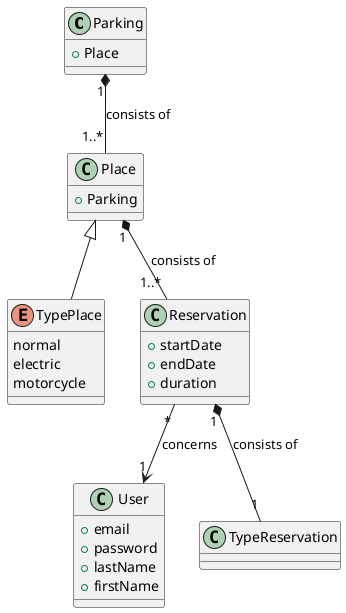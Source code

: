 @startuml

class Parking {
  +Place
}

class Place {
  +Parking
}

enum TypePlace {
  normal
  electric
  motorcycle
}

class User {
  +email
  +password
  +lastName
  +firstName
}

class Reservation {
  +startDate
  +endDate
  +duration
}


Parking "1" *-- "1..*" Place : consists of
Place "1" *-- "1..*" Reservation : consists of
Reservation "*" --> "1" User : concerns
Reservation "1" *-- "1" TypeReservation : consists of
Place <|-- TypePlace

@enduml
